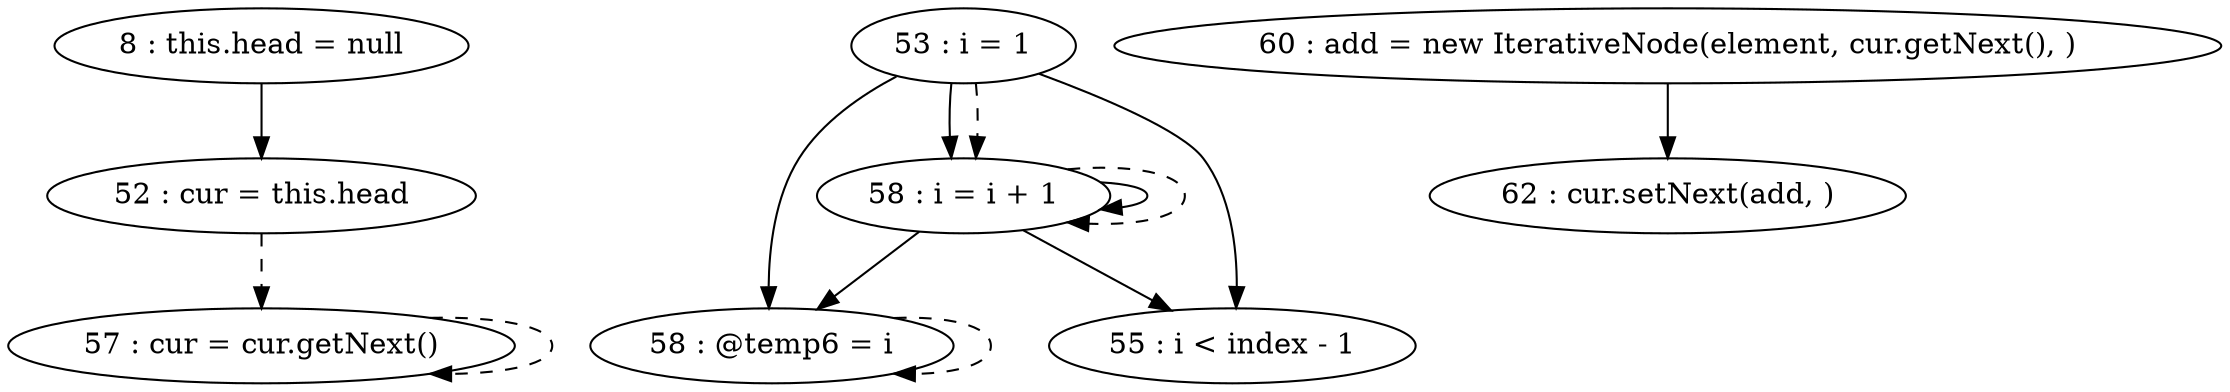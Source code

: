 digraph G {
"8 : this.head = null"
"8 : this.head = null" -> "52 : cur = this.head"
"52 : cur = this.head"
"52 : cur = this.head" -> "57 : cur = cur.getNext()" [style=dashed]
"53 : i = 1"
"53 : i = 1" -> "58 : @temp6 = i"
"53 : i = 1" -> "55 : i < index - 1"
"53 : i = 1" -> "58 : i = i + 1"
"53 : i = 1" -> "58 : i = i + 1" [style=dashed]
"55 : i < index - 1"
"57 : cur = cur.getNext()"
"57 : cur = cur.getNext()" -> "57 : cur = cur.getNext()" [style=dashed]
"58 : @temp6 = i"
"58 : @temp6 = i" -> "58 : @temp6 = i" [style=dashed]
"58 : i = i + 1"
"58 : i = i + 1" -> "58 : @temp6 = i"
"58 : i = i + 1" -> "58 : i = i + 1"
"58 : i = i + 1" -> "55 : i < index - 1"
"58 : i = i + 1" -> "58 : i = i + 1" [style=dashed]
"55 : i < index - 1"
"60 : add = new IterativeNode(element, cur.getNext(), )"
"60 : add = new IterativeNode(element, cur.getNext(), )" -> "62 : cur.setNext(add, )"
"62 : cur.setNext(add, )"
}